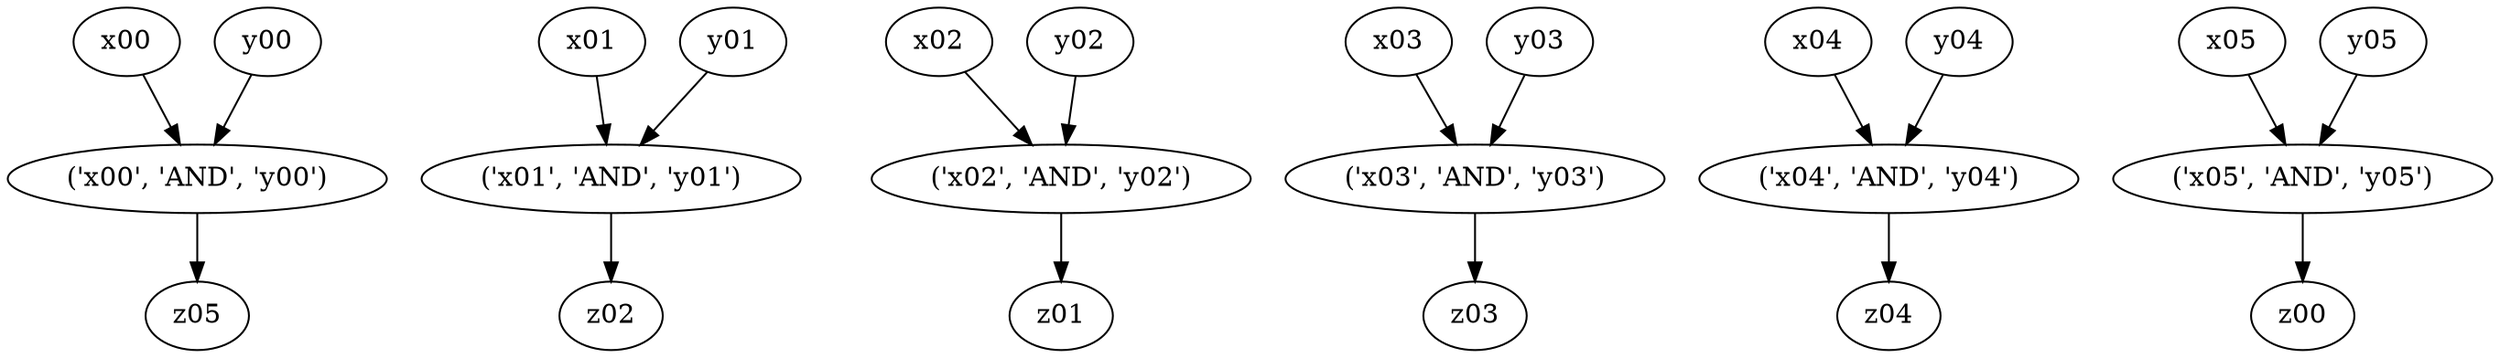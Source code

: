 digraph {
	"('x00', 'AND', 'y00')" -> z05
	x00 -> "('x00', 'AND', 'y00')"
	y00 -> "('x00', 'AND', 'y00')"
	"('x01', 'AND', 'y01')" -> z02
	x01 -> "('x01', 'AND', 'y01')"
	y01 -> "('x01', 'AND', 'y01')"
	"('x02', 'AND', 'y02')" -> z01
	x02 -> "('x02', 'AND', 'y02')"
	y02 -> "('x02', 'AND', 'y02')"
	"('x03', 'AND', 'y03')" -> z03
	x03 -> "('x03', 'AND', 'y03')"
	y03 -> "('x03', 'AND', 'y03')"
	"('x04', 'AND', 'y04')" -> z04
	x04 -> "('x04', 'AND', 'y04')"
	y04 -> "('x04', 'AND', 'y04')"
	"('x05', 'AND', 'y05')" -> z00
	x05 -> "('x05', 'AND', 'y05')"
	y05 -> "('x05', 'AND', 'y05')"
}